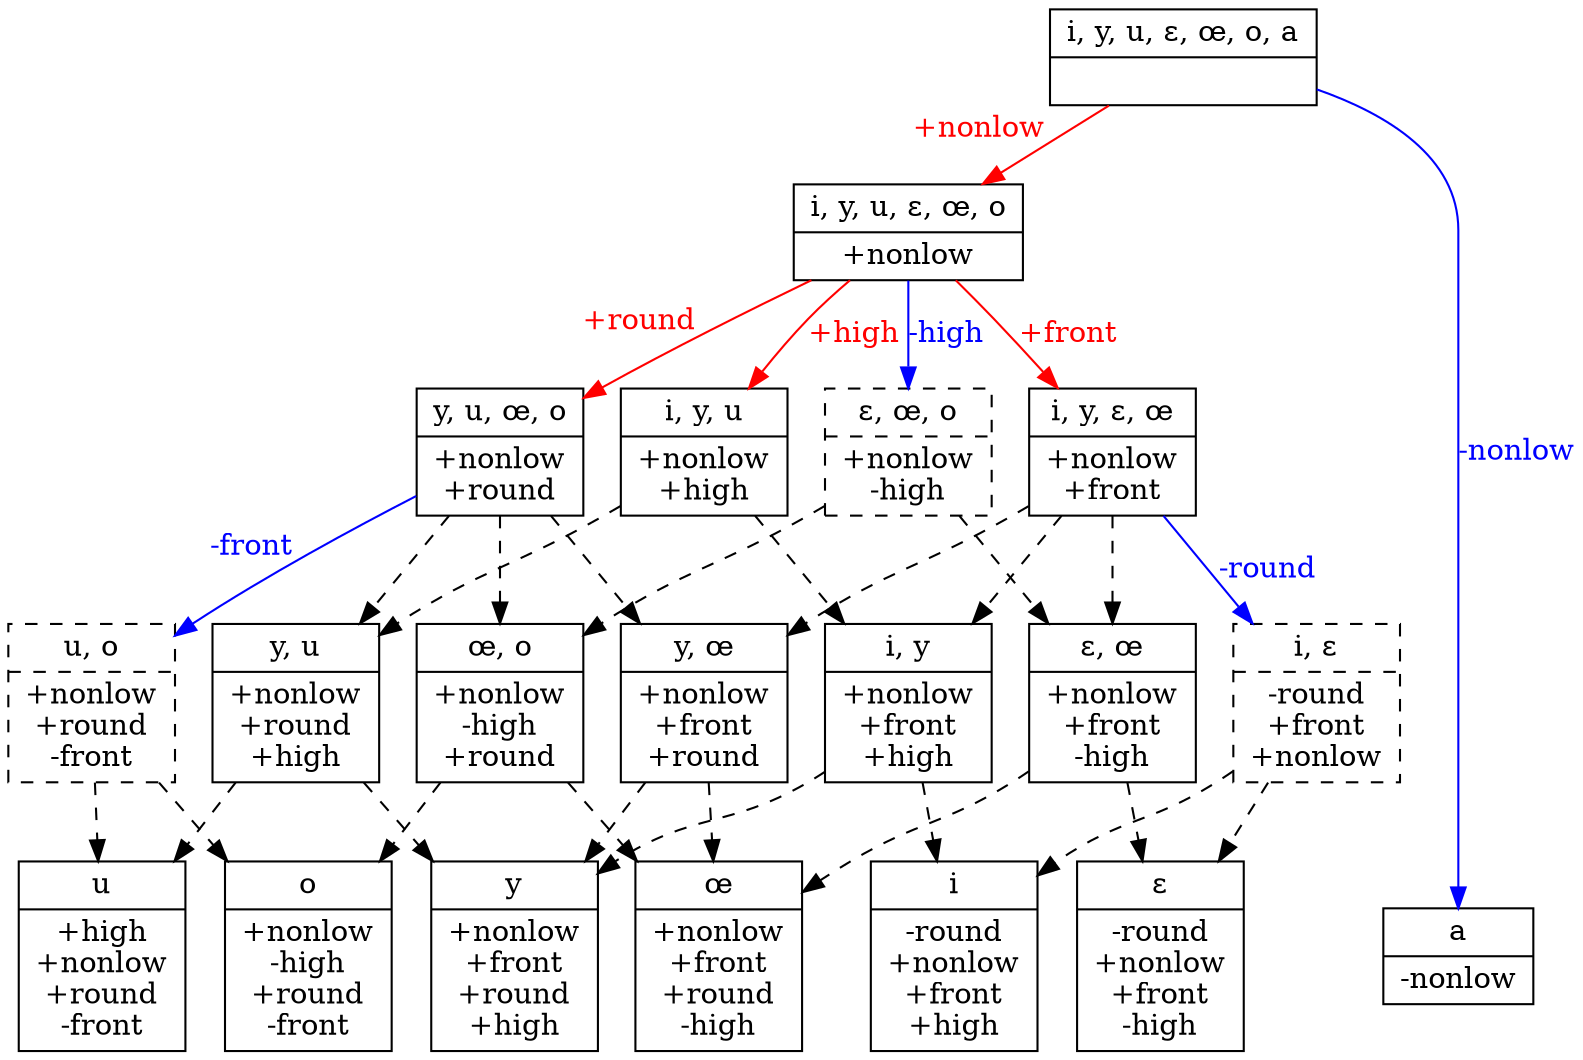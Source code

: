 // None
digraph {
	graph [ dpi = 300 ];
	0 [label="{<segs> i, y, u, ɛ, œ, o, a |<feats>  }",shape=record]
	1 [label="{<segs> i, y, u, ɛ, œ, o |<feats> +nonlow }",shape=record]
	2 [label="{<segs> i, y, ɛ, œ |<feats> +nonlow\n+front }",shape=record]
	3 [label="{<segs> y, u, œ, o |<feats> +nonlow\n+round }",shape=record]
	4 [label="{<segs> i, y, u |<feats> +nonlow\n+high }",shape=record]
	5 [label="{<segs> i |<feats> -round\n+nonlow\n+front\n+high }",shape=record]
	6 [label="{<segs> y |<feats> +nonlow\n+front\n+round\n+high }",shape=record]
	7 [label="{<segs> u |<feats> +high\n+nonlow\n+round\n-front }",shape=record]
	8 [label="{<segs> ɛ |<feats> -round\n+nonlow\n+front\n-high }",shape=record]
	9 [label="{<segs> œ |<feats> +nonlow\n+front\n+round\n-high }",shape=record]
	10 [label="{<segs> o |<feats> +nonlow\n-high\n+round\n-front }",shape=record]
	11 [label="{<segs> a |<feats> -nonlow }",shape=record]
	12 [label="{<segs> y, œ |<feats> +nonlow\n+front\n+round }",shape=record]
	13 [label="{<segs> i, y |<feats> +nonlow\n+front\n+high }",shape=record]
	14 [label="{<segs> y, u |<feats> +nonlow\n+round\n+high }",shape=record]
	15 [label="{<segs> u, o |<feats> +nonlow\n+round\n-front }",shape=record,style=dashed]
	16 [label="{<segs> i, ɛ |<feats> -round\n+front\n+nonlow }",shape=record,style=dashed]
	17 [label="{<segs> ɛ, œ, o |<feats> +nonlow\n-high }",shape=record,style=dashed]
	18 [label="{<segs> ɛ, œ |<feats> +nonlow\n+front\n-high }",shape=record]
	19 [label="{<segs> œ, o |<feats> +nonlow\n-high\n+round }",shape=record]

	0 -> 1 [xlabel="+nonlow",fontcolor=red,color=red]
	0 -> 11	[label="-nonlow",fontcolor=blue,color=blue]
	1 -> 2	[label="+front",fontcolor=red,color=red]
	1 -> 3	[xlabel="+round",fontcolor=red,color=red]
	1 -> 4	[label="+high",fontcolor=red,color=red]
	1 -> 17	[label="-high",fontcolor=blue,color=blue]
	2 -> 12	[style=dashed]
	2 -> 13	[style=dashed]
	2 -> 16	[label="-round",fontcolor=blue,color=blue]
	2 -> 18	[style=dashed]
	3 -> 12	[style=dashed]
	3 -> 14	[style=dashed]
	3 -> 15	[xlabel="-front",fontcolor=blue,color=blue]
	3 -> 19	[style=dashed]
	4 -> 13	[style=dashed]
	4 -> 14	[style=dashed]
	12 -> 6	[style=dashed]
	12 -> 9	[style=dashed]
	13 -> 5	[style=dashed]
	13 -> 6	[style=dashed]
	14 -> 6	[style=dashed]
	14 -> 7	[style=dashed]
	15 -> 7	[style=dashed]
	15 -> 10 [style=dashed]
	16 -> 5	[style=dashed]
	16 -> 8	[style=dashed]
	17 -> 18 [style=dashed]
	17 -> 19 [style=dashed]
	18 -> 8	[style=dashed]
	18 -> 9	[style=dashed]
	19 -> 9	[style=dashed]
	19 -> 10 [style=dashed]
{rank=same; 5 6 7 8 9 10 11}
}